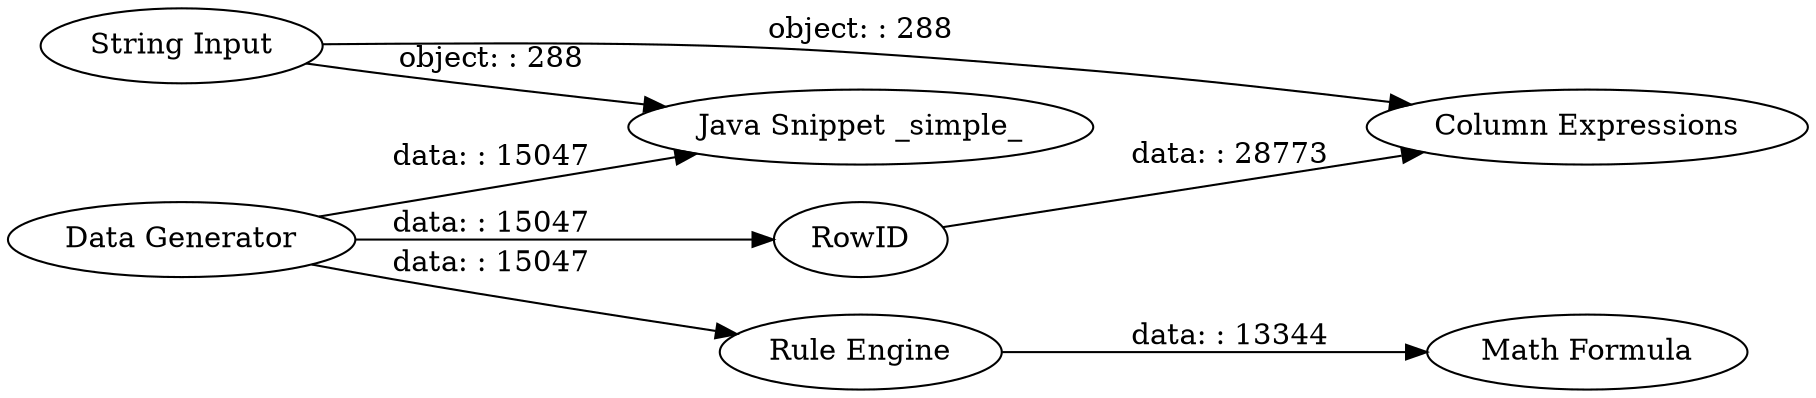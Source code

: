 digraph {
	"-6966802117328399800_4" [label="Java Snippet _simple_"]
	"-6966802117328399800_6" [label="Column Expressions"]
	"-6966802117328399800_3" [label="Math Formula"]
	"-6966802117328399800_7" [label=RowID]
	"-6966802117328399800_2" [label="Rule Engine"]
	"-6966802117328399800_5" [label="String Input"]
	"-6966802117328399800_1" [label="Data Generator"]
	"-6966802117328399800_1" -> "-6966802117328399800_2" [label="data: : 15047"]
	"-6966802117328399800_2" -> "-6966802117328399800_3" [label="data: : 13344"]
	"-6966802117328399800_1" -> "-6966802117328399800_4" [label="data: : 15047"]
	"-6966802117328399800_5" -> "-6966802117328399800_6" [label="object: : 288"]
	"-6966802117328399800_7" -> "-6966802117328399800_6" [label="data: : 28773"]
	"-6966802117328399800_1" -> "-6966802117328399800_7" [label="data: : 15047"]
	"-6966802117328399800_5" -> "-6966802117328399800_4" [label="object: : 288"]
	rankdir=LR
}
